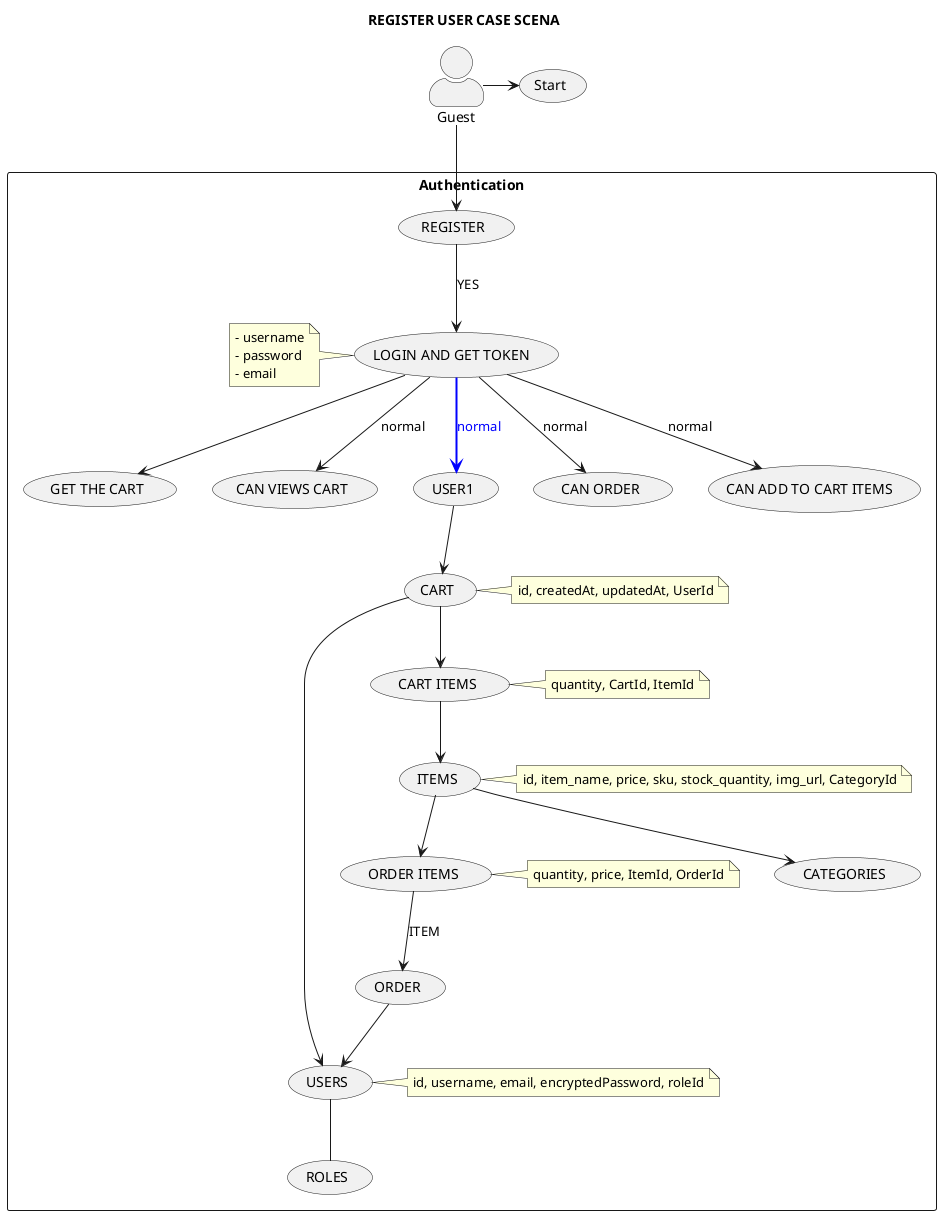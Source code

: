 @startuml 'user 1'
' allowmixing
title REGISTER USER CASE SCENA

skinparam actorStyle awesome

"GUEST USER" as Guest
Guest -> (Start)

actor Guest


rectangle "Authentication" {
    Guest --> (REGISTER)
    (REGISTER) --> (LOGIN AND GET TOKEN )  : YES
    (LOGIN AND GET TOKEN ) --> (GET THE CART)
    note left of  (LOGIN AND GET TOKEN ) : - username\n- password\n- email


(LOGIN AND GET TOKEN ) --> (CAN VIEWS CART) : normal
(LOGIN AND GET TOKEN ) --> (USER1) #blue;line.bold;text:blue : normal
(LOGIN AND GET TOKEN ) --> (CAN ORDER) : normal
(LOGIN AND GET TOKEN ) --> (CAN ADD TO CART ITEMS ) : normal
(USER1) --> (CART)
(CART) --> (USERS)
(USERS) -- (ROLES)
(CART) --> (CART ITEMS)
(CART ITEMS)  --> (ITEMS)
(ITEMS) --> (ORDER ITEMS) 
(ITEMS) --> (CATEGORIES)
(ORDER ITEMS) --> (ORDER) : ITEM
(ORDER) --> (USERS)

    
note right of  (CART) : id, createdAt, updatedAt, UserId
note right of  (USERS) : id, username, email, encryptedPassword, roleId
note right of  (ORDER ITEMS) : quantity, price, ItemId, OrderId
note right of  (ITEMS) : id, item_name, price, sku, stock_quantity, img_url, CategoryId
note right of  (CART ITEMS) : quantity, CartId, ItemId


}

@enduml


' skinparam actorStyle awesome
' :User: --> (Use)
' "Main Admin" as Admin
' "Use the application" as (Use)
' Admin --> (Admin the application)
' @enduml